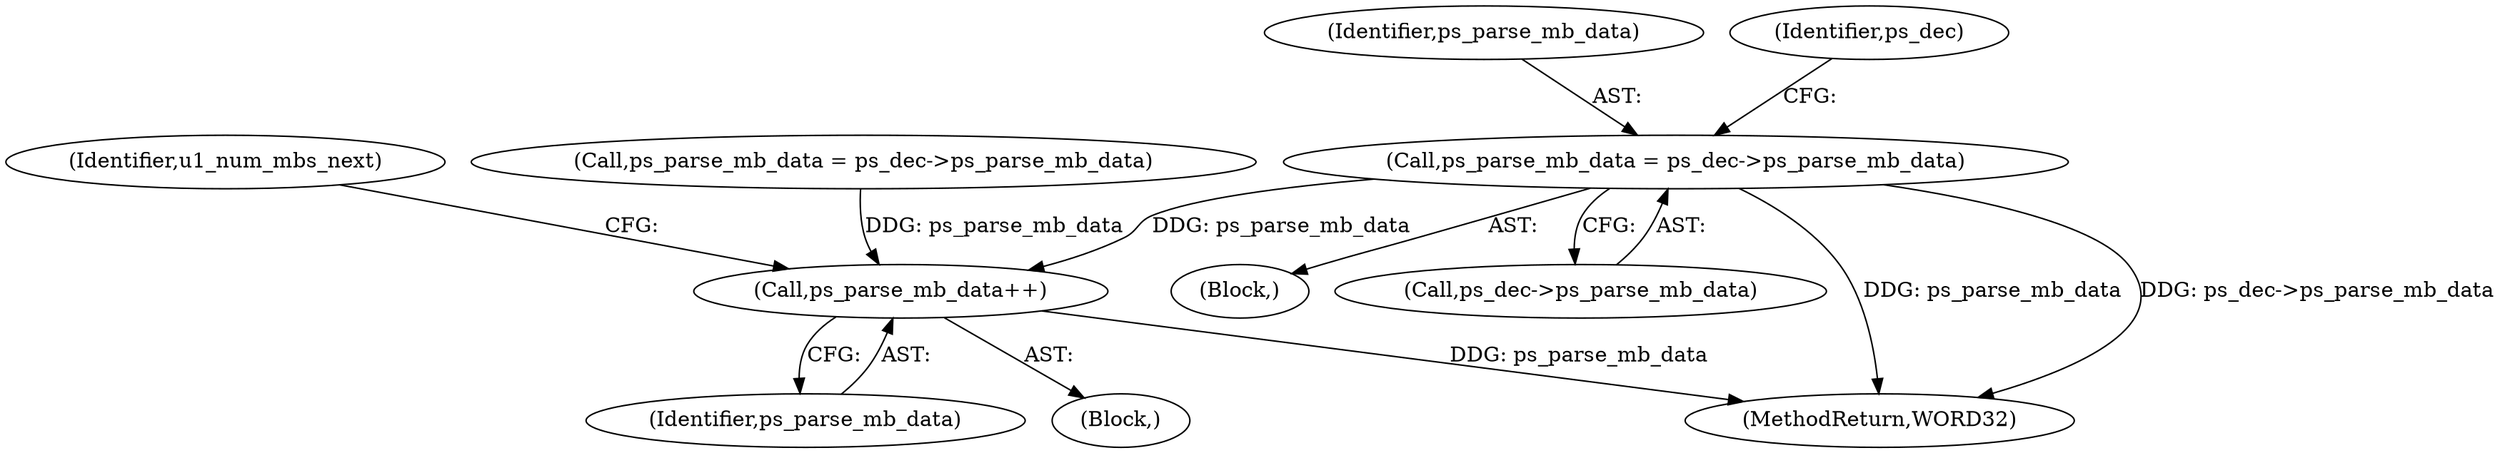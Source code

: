 digraph "0_Android_494561291a503840f385fbcd11d9bc5f4dc502b8_0@pointer" {
"1001320" [label="(Call,ps_parse_mb_data = ps_dec->ps_parse_mb_data)"];
"1001263" [label="(Call,ps_parse_mb_data++)"];
"1001312" [label="(Block,)"];
"1001320" [label="(Call,ps_parse_mb_data = ps_dec->ps_parse_mb_data)"];
"1001322" [label="(Call,ps_dec->ps_parse_mb_data)"];
"1001450" [label="(MethodReturn,WORD32)"];
"1001264" [label="(Identifier,ps_parse_mb_data)"];
"1001321" [label="(Identifier,ps_parse_mb_data)"];
"1001263" [label="(Call,ps_parse_mb_data++)"];
"1001327" [label="(Identifier,ps_dec)"];
"1001266" [label="(Identifier,u1_num_mbs_next)"];
"1001096" [label="(Block,)"];
"1001065" [label="(Call,ps_parse_mb_data = ps_dec->ps_parse_mb_data)"];
"1001320" -> "1001312"  [label="AST: "];
"1001320" -> "1001322"  [label="CFG: "];
"1001321" -> "1001320"  [label="AST: "];
"1001322" -> "1001320"  [label="AST: "];
"1001327" -> "1001320"  [label="CFG: "];
"1001320" -> "1001450"  [label="DDG: ps_parse_mb_data"];
"1001320" -> "1001450"  [label="DDG: ps_dec->ps_parse_mb_data"];
"1001320" -> "1001263"  [label="DDG: ps_parse_mb_data"];
"1001263" -> "1001096"  [label="AST: "];
"1001263" -> "1001264"  [label="CFG: "];
"1001264" -> "1001263"  [label="AST: "];
"1001266" -> "1001263"  [label="CFG: "];
"1001263" -> "1001450"  [label="DDG: ps_parse_mb_data"];
"1001065" -> "1001263"  [label="DDG: ps_parse_mb_data"];
}
